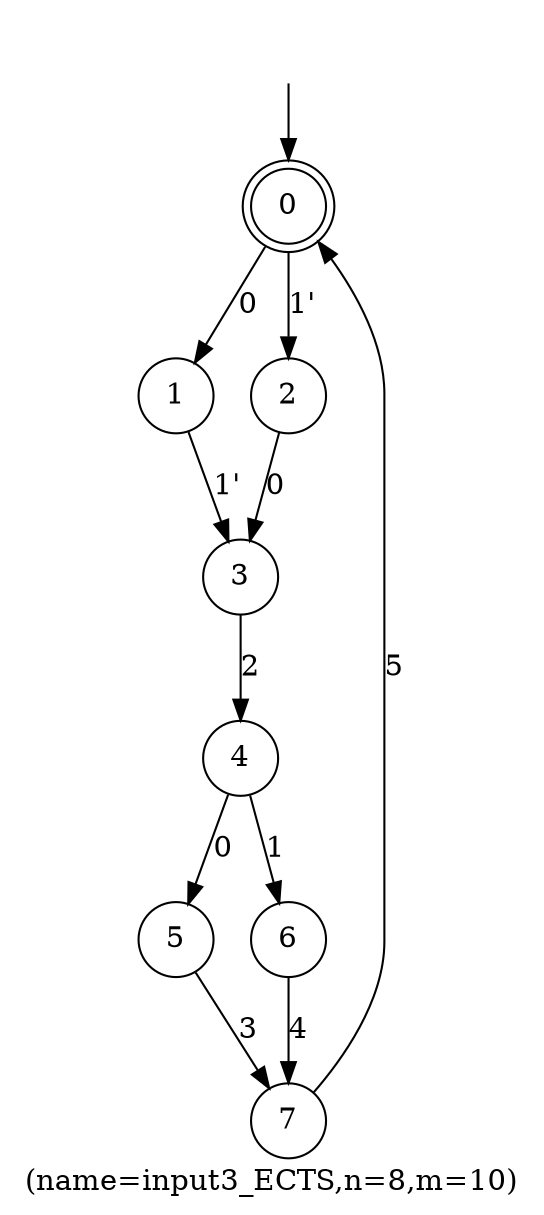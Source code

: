 digraph input3_ECTS{
	label="(name=input3_ECTS,n=8,m=10)";
	_nil [style = "invis"];
	node [shape = doublecircle]; 0;
	node [shape = circle];
	_nil -> 0;
	0->1[label="0"];
	2->3[label="0"];
	4->5[label="0"];
	4->6[label="1"];
	3->4[label="2"];
	5->7[label="3"];
	6->7[label="4"];
	7->0[label="5"];
	1->3[label="1'"];
	0->2[label="1'"];
}
